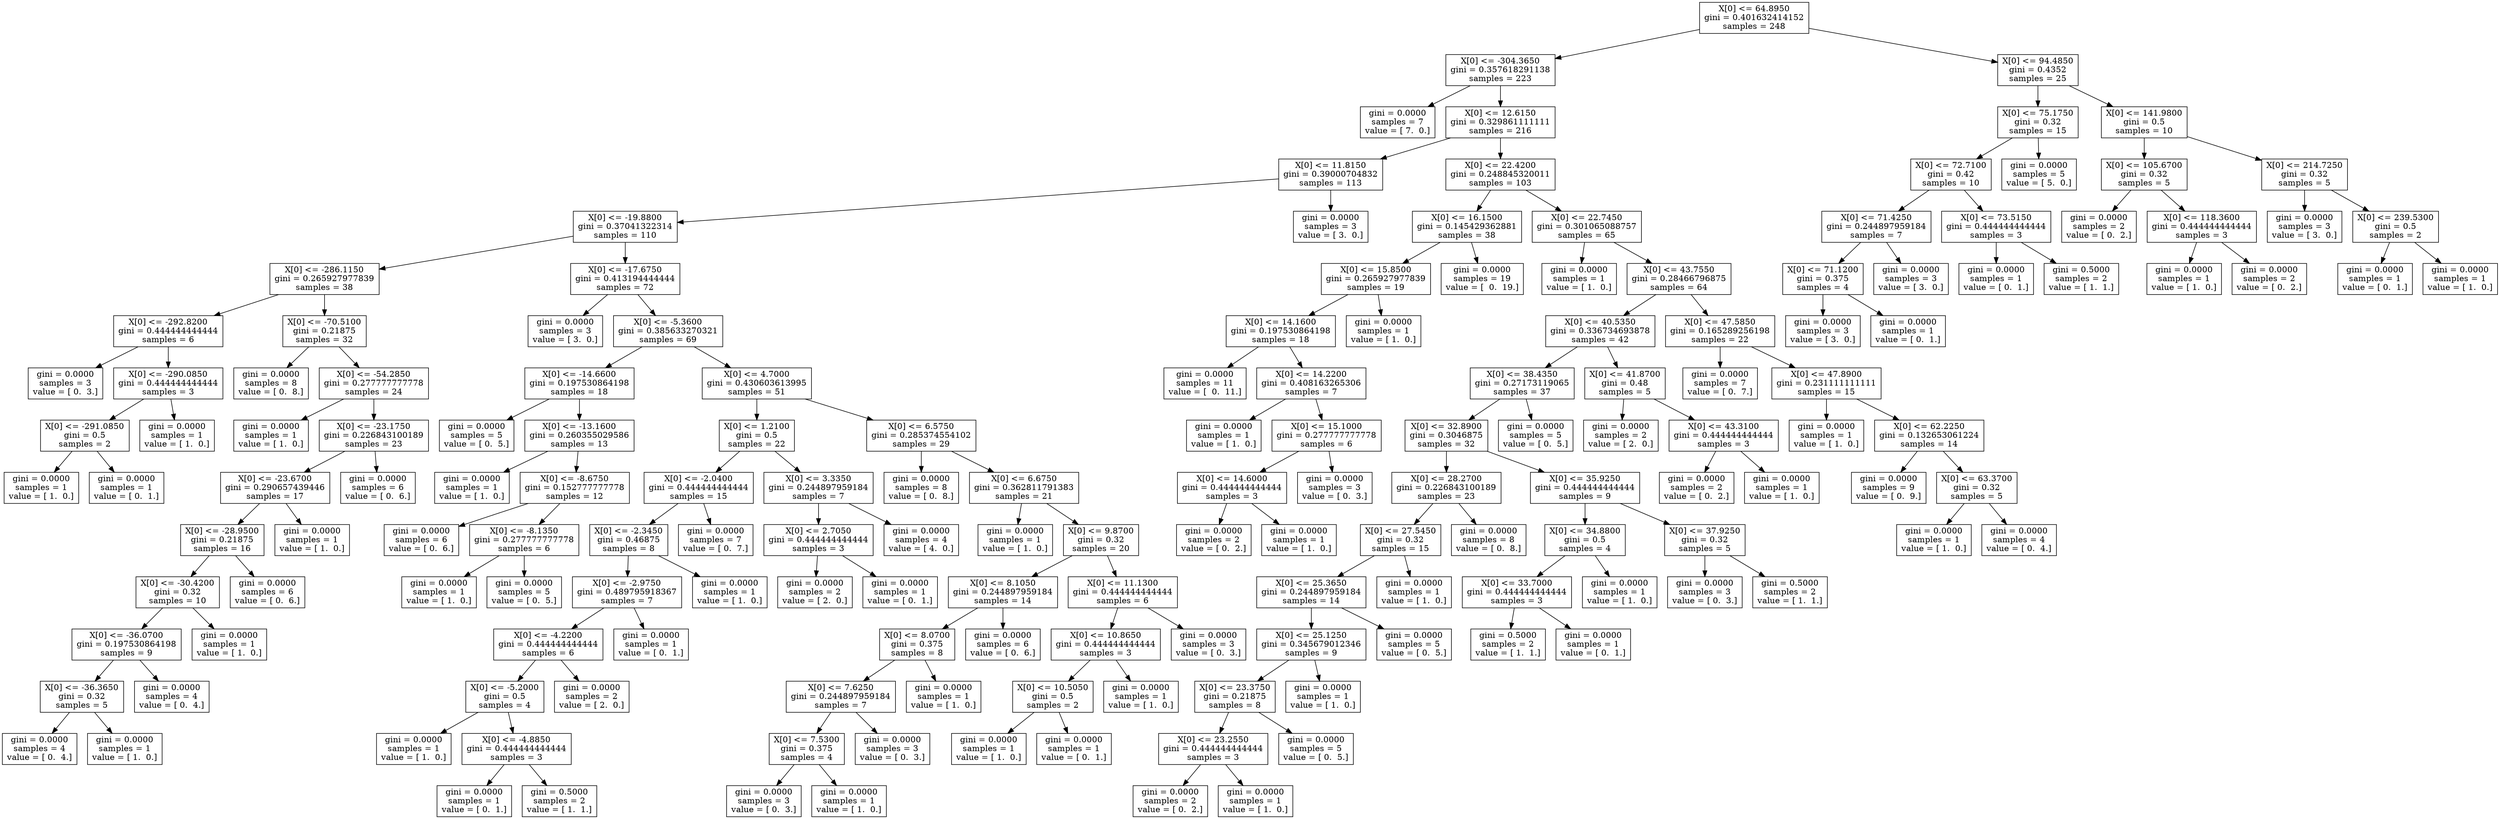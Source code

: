 digraph Tree {
0 [label="X[0] <= 64.8950\ngini = 0.401632414152\nsamples = 248", shape="box"] ;
1 [label="X[0] <= -304.3650\ngini = 0.357618291138\nsamples = 223", shape="box"] ;
0 -> 1 ;
2 [label="gini = 0.0000\nsamples = 7\nvalue = [ 7.  0.]", shape="box"] ;
1 -> 2 ;
3 [label="X[0] <= 12.6150\ngini = 0.329861111111\nsamples = 216", shape="box"] ;
1 -> 3 ;
4 [label="X[0] <= 11.8150\ngini = 0.39000704832\nsamples = 113", shape="box"] ;
3 -> 4 ;
5 [label="X[0] <= -19.8800\ngini = 0.37041322314\nsamples = 110", shape="box"] ;
4 -> 5 ;
6 [label="X[0] <= -286.1150\ngini = 0.265927977839\nsamples = 38", shape="box"] ;
5 -> 6 ;
7 [label="X[0] <= -292.8200\ngini = 0.444444444444\nsamples = 6", shape="box"] ;
6 -> 7 ;
8 [label="gini = 0.0000\nsamples = 3\nvalue = [ 0.  3.]", shape="box"] ;
7 -> 8 ;
9 [label="X[0] <= -290.0850\ngini = 0.444444444444\nsamples = 3", shape="box"] ;
7 -> 9 ;
10 [label="X[0] <= -291.0850\ngini = 0.5\nsamples = 2", shape="box"] ;
9 -> 10 ;
11 [label="gini = 0.0000\nsamples = 1\nvalue = [ 1.  0.]", shape="box"] ;
10 -> 11 ;
12 [label="gini = 0.0000\nsamples = 1\nvalue = [ 0.  1.]", shape="box"] ;
10 -> 12 ;
13 [label="gini = 0.0000\nsamples = 1\nvalue = [ 1.  0.]", shape="box"] ;
9 -> 13 ;
14 [label="X[0] <= -70.5100\ngini = 0.21875\nsamples = 32", shape="box"] ;
6 -> 14 ;
15 [label="gini = 0.0000\nsamples = 8\nvalue = [ 0.  8.]", shape="box"] ;
14 -> 15 ;
16 [label="X[0] <= -54.2850\ngini = 0.277777777778\nsamples = 24", shape="box"] ;
14 -> 16 ;
17 [label="gini = 0.0000\nsamples = 1\nvalue = [ 1.  0.]", shape="box"] ;
16 -> 17 ;
18 [label="X[0] <= -23.1750\ngini = 0.226843100189\nsamples = 23", shape="box"] ;
16 -> 18 ;
19 [label="X[0] <= -23.6700\ngini = 0.290657439446\nsamples = 17", shape="box"] ;
18 -> 19 ;
20 [label="X[0] <= -28.9500\ngini = 0.21875\nsamples = 16", shape="box"] ;
19 -> 20 ;
21 [label="X[0] <= -30.4200\ngini = 0.32\nsamples = 10", shape="box"] ;
20 -> 21 ;
22 [label="X[0] <= -36.0700\ngini = 0.197530864198\nsamples = 9", shape="box"] ;
21 -> 22 ;
23 [label="X[0] <= -36.3650\ngini = 0.32\nsamples = 5", shape="box"] ;
22 -> 23 ;
24 [label="gini = 0.0000\nsamples = 4\nvalue = [ 0.  4.]", shape="box"] ;
23 -> 24 ;
25 [label="gini = 0.0000\nsamples = 1\nvalue = [ 1.  0.]", shape="box"] ;
23 -> 25 ;
26 [label="gini = 0.0000\nsamples = 4\nvalue = [ 0.  4.]", shape="box"] ;
22 -> 26 ;
27 [label="gini = 0.0000\nsamples = 1\nvalue = [ 1.  0.]", shape="box"] ;
21 -> 27 ;
28 [label="gini = 0.0000\nsamples = 6\nvalue = [ 0.  6.]", shape="box"] ;
20 -> 28 ;
29 [label="gini = 0.0000\nsamples = 1\nvalue = [ 1.  0.]", shape="box"] ;
19 -> 29 ;
30 [label="gini = 0.0000\nsamples = 6\nvalue = [ 0.  6.]", shape="box"] ;
18 -> 30 ;
31 [label="X[0] <= -17.6750\ngini = 0.413194444444\nsamples = 72", shape="box"] ;
5 -> 31 ;
32 [label="gini = 0.0000\nsamples = 3\nvalue = [ 3.  0.]", shape="box"] ;
31 -> 32 ;
33 [label="X[0] <= -5.3600\ngini = 0.385633270321\nsamples = 69", shape="box"] ;
31 -> 33 ;
34 [label="X[0] <= -14.6600\ngini = 0.197530864198\nsamples = 18", shape="box"] ;
33 -> 34 ;
35 [label="gini = 0.0000\nsamples = 5\nvalue = [ 0.  5.]", shape="box"] ;
34 -> 35 ;
36 [label="X[0] <= -13.1600\ngini = 0.260355029586\nsamples = 13", shape="box"] ;
34 -> 36 ;
37 [label="gini = 0.0000\nsamples = 1\nvalue = [ 1.  0.]", shape="box"] ;
36 -> 37 ;
38 [label="X[0] <= -8.6750\ngini = 0.152777777778\nsamples = 12", shape="box"] ;
36 -> 38 ;
39 [label="gini = 0.0000\nsamples = 6\nvalue = [ 0.  6.]", shape="box"] ;
38 -> 39 ;
40 [label="X[0] <= -8.1350\ngini = 0.277777777778\nsamples = 6", shape="box"] ;
38 -> 40 ;
41 [label="gini = 0.0000\nsamples = 1\nvalue = [ 1.  0.]", shape="box"] ;
40 -> 41 ;
42 [label="gini = 0.0000\nsamples = 5\nvalue = [ 0.  5.]", shape="box"] ;
40 -> 42 ;
43 [label="X[0] <= 4.7000\ngini = 0.430603613995\nsamples = 51", shape="box"] ;
33 -> 43 ;
44 [label="X[0] <= 1.2100\ngini = 0.5\nsamples = 22", shape="box"] ;
43 -> 44 ;
45 [label="X[0] <= -2.0400\ngini = 0.444444444444\nsamples = 15", shape="box"] ;
44 -> 45 ;
46 [label="X[0] <= -2.3450\ngini = 0.46875\nsamples = 8", shape="box"] ;
45 -> 46 ;
47 [label="X[0] <= -2.9750\ngini = 0.489795918367\nsamples = 7", shape="box"] ;
46 -> 47 ;
48 [label="X[0] <= -4.2200\ngini = 0.444444444444\nsamples = 6", shape="box"] ;
47 -> 48 ;
49 [label="X[0] <= -5.2000\ngini = 0.5\nsamples = 4", shape="box"] ;
48 -> 49 ;
50 [label="gini = 0.0000\nsamples = 1\nvalue = [ 1.  0.]", shape="box"] ;
49 -> 50 ;
51 [label="X[0] <= -4.8850\ngini = 0.444444444444\nsamples = 3", shape="box"] ;
49 -> 51 ;
52 [label="gini = 0.0000\nsamples = 1\nvalue = [ 0.  1.]", shape="box"] ;
51 -> 52 ;
53 [label="gini = 0.5000\nsamples = 2\nvalue = [ 1.  1.]", shape="box"] ;
51 -> 53 ;
54 [label="gini = 0.0000\nsamples = 2\nvalue = [ 2.  0.]", shape="box"] ;
48 -> 54 ;
55 [label="gini = 0.0000\nsamples = 1\nvalue = [ 0.  1.]", shape="box"] ;
47 -> 55 ;
56 [label="gini = 0.0000\nsamples = 1\nvalue = [ 1.  0.]", shape="box"] ;
46 -> 56 ;
57 [label="gini = 0.0000\nsamples = 7\nvalue = [ 0.  7.]", shape="box"] ;
45 -> 57 ;
58 [label="X[0] <= 3.3350\ngini = 0.244897959184\nsamples = 7", shape="box"] ;
44 -> 58 ;
59 [label="X[0] <= 2.7050\ngini = 0.444444444444\nsamples = 3", shape="box"] ;
58 -> 59 ;
60 [label="gini = 0.0000\nsamples = 2\nvalue = [ 2.  0.]", shape="box"] ;
59 -> 60 ;
61 [label="gini = 0.0000\nsamples = 1\nvalue = [ 0.  1.]", shape="box"] ;
59 -> 61 ;
62 [label="gini = 0.0000\nsamples = 4\nvalue = [ 4.  0.]", shape="box"] ;
58 -> 62 ;
63 [label="X[0] <= 6.5750\ngini = 0.285374554102\nsamples = 29", shape="box"] ;
43 -> 63 ;
64 [label="gini = 0.0000\nsamples = 8\nvalue = [ 0.  8.]", shape="box"] ;
63 -> 64 ;
65 [label="X[0] <= 6.6750\ngini = 0.362811791383\nsamples = 21", shape="box"] ;
63 -> 65 ;
66 [label="gini = 0.0000\nsamples = 1\nvalue = [ 1.  0.]", shape="box"] ;
65 -> 66 ;
67 [label="X[0] <= 9.8700\ngini = 0.32\nsamples = 20", shape="box"] ;
65 -> 67 ;
68 [label="X[0] <= 8.1050\ngini = 0.244897959184\nsamples = 14", shape="box"] ;
67 -> 68 ;
69 [label="X[0] <= 8.0700\ngini = 0.375\nsamples = 8", shape="box"] ;
68 -> 69 ;
70 [label="X[0] <= 7.6250\ngini = 0.244897959184\nsamples = 7", shape="box"] ;
69 -> 70 ;
71 [label="X[0] <= 7.5300\ngini = 0.375\nsamples = 4", shape="box"] ;
70 -> 71 ;
72 [label="gini = 0.0000\nsamples = 3\nvalue = [ 0.  3.]", shape="box"] ;
71 -> 72 ;
73 [label="gini = 0.0000\nsamples = 1\nvalue = [ 1.  0.]", shape="box"] ;
71 -> 73 ;
74 [label="gini = 0.0000\nsamples = 3\nvalue = [ 0.  3.]", shape="box"] ;
70 -> 74 ;
75 [label="gini = 0.0000\nsamples = 1\nvalue = [ 1.  0.]", shape="box"] ;
69 -> 75 ;
76 [label="gini = 0.0000\nsamples = 6\nvalue = [ 0.  6.]", shape="box"] ;
68 -> 76 ;
77 [label="X[0] <= 11.1300\ngini = 0.444444444444\nsamples = 6", shape="box"] ;
67 -> 77 ;
78 [label="X[0] <= 10.8650\ngini = 0.444444444444\nsamples = 3", shape="box"] ;
77 -> 78 ;
79 [label="X[0] <= 10.5050\ngini = 0.5\nsamples = 2", shape="box"] ;
78 -> 79 ;
80 [label="gini = 0.0000\nsamples = 1\nvalue = [ 1.  0.]", shape="box"] ;
79 -> 80 ;
81 [label="gini = 0.0000\nsamples = 1\nvalue = [ 0.  1.]", shape="box"] ;
79 -> 81 ;
82 [label="gini = 0.0000\nsamples = 1\nvalue = [ 1.  0.]", shape="box"] ;
78 -> 82 ;
83 [label="gini = 0.0000\nsamples = 3\nvalue = [ 0.  3.]", shape="box"] ;
77 -> 83 ;
84 [label="gini = 0.0000\nsamples = 3\nvalue = [ 3.  0.]", shape="box"] ;
4 -> 84 ;
85 [label="X[0] <= 22.4200\ngini = 0.248845320011\nsamples = 103", shape="box"] ;
3 -> 85 ;
86 [label="X[0] <= 16.1500\ngini = 0.145429362881\nsamples = 38", shape="box"] ;
85 -> 86 ;
87 [label="X[0] <= 15.8500\ngini = 0.265927977839\nsamples = 19", shape="box"] ;
86 -> 87 ;
88 [label="X[0] <= 14.1600\ngini = 0.197530864198\nsamples = 18", shape="box"] ;
87 -> 88 ;
89 [label="gini = 0.0000\nsamples = 11\nvalue = [  0.  11.]", shape="box"] ;
88 -> 89 ;
90 [label="X[0] <= 14.2200\ngini = 0.408163265306\nsamples = 7", shape="box"] ;
88 -> 90 ;
91 [label="gini = 0.0000\nsamples = 1\nvalue = [ 1.  0.]", shape="box"] ;
90 -> 91 ;
92 [label="X[0] <= 15.1000\ngini = 0.277777777778\nsamples = 6", shape="box"] ;
90 -> 92 ;
93 [label="X[0] <= 14.6000\ngini = 0.444444444444\nsamples = 3", shape="box"] ;
92 -> 93 ;
94 [label="gini = 0.0000\nsamples = 2\nvalue = [ 0.  2.]", shape="box"] ;
93 -> 94 ;
95 [label="gini = 0.0000\nsamples = 1\nvalue = [ 1.  0.]", shape="box"] ;
93 -> 95 ;
96 [label="gini = 0.0000\nsamples = 3\nvalue = [ 0.  3.]", shape="box"] ;
92 -> 96 ;
97 [label="gini = 0.0000\nsamples = 1\nvalue = [ 1.  0.]", shape="box"] ;
87 -> 97 ;
98 [label="gini = 0.0000\nsamples = 19\nvalue = [  0.  19.]", shape="box"] ;
86 -> 98 ;
99 [label="X[0] <= 22.7450\ngini = 0.301065088757\nsamples = 65", shape="box"] ;
85 -> 99 ;
100 [label="gini = 0.0000\nsamples = 1\nvalue = [ 1.  0.]", shape="box"] ;
99 -> 100 ;
101 [label="X[0] <= 43.7550\ngini = 0.28466796875\nsamples = 64", shape="box"] ;
99 -> 101 ;
102 [label="X[0] <= 40.5350\ngini = 0.336734693878\nsamples = 42", shape="box"] ;
101 -> 102 ;
103 [label="X[0] <= 38.4350\ngini = 0.27173119065\nsamples = 37", shape="box"] ;
102 -> 103 ;
104 [label="X[0] <= 32.8900\ngini = 0.3046875\nsamples = 32", shape="box"] ;
103 -> 104 ;
105 [label="X[0] <= 28.2700\ngini = 0.226843100189\nsamples = 23", shape="box"] ;
104 -> 105 ;
106 [label="X[0] <= 27.5450\ngini = 0.32\nsamples = 15", shape="box"] ;
105 -> 106 ;
107 [label="X[0] <= 25.3650\ngini = 0.244897959184\nsamples = 14", shape="box"] ;
106 -> 107 ;
108 [label="X[0] <= 25.1250\ngini = 0.345679012346\nsamples = 9", shape="box"] ;
107 -> 108 ;
109 [label="X[0] <= 23.3750\ngini = 0.21875\nsamples = 8", shape="box"] ;
108 -> 109 ;
110 [label="X[0] <= 23.2550\ngini = 0.444444444444\nsamples = 3", shape="box"] ;
109 -> 110 ;
111 [label="gini = 0.0000\nsamples = 2\nvalue = [ 0.  2.]", shape="box"] ;
110 -> 111 ;
112 [label="gini = 0.0000\nsamples = 1\nvalue = [ 1.  0.]", shape="box"] ;
110 -> 112 ;
113 [label="gini = 0.0000\nsamples = 5\nvalue = [ 0.  5.]", shape="box"] ;
109 -> 113 ;
114 [label="gini = 0.0000\nsamples = 1\nvalue = [ 1.  0.]", shape="box"] ;
108 -> 114 ;
115 [label="gini = 0.0000\nsamples = 5\nvalue = [ 0.  5.]", shape="box"] ;
107 -> 115 ;
116 [label="gini = 0.0000\nsamples = 1\nvalue = [ 1.  0.]", shape="box"] ;
106 -> 116 ;
117 [label="gini = 0.0000\nsamples = 8\nvalue = [ 0.  8.]", shape="box"] ;
105 -> 117 ;
118 [label="X[0] <= 35.9250\ngini = 0.444444444444\nsamples = 9", shape="box"] ;
104 -> 118 ;
119 [label="X[0] <= 34.8800\ngini = 0.5\nsamples = 4", shape="box"] ;
118 -> 119 ;
120 [label="X[0] <= 33.7000\ngini = 0.444444444444\nsamples = 3", shape="box"] ;
119 -> 120 ;
121 [label="gini = 0.5000\nsamples = 2\nvalue = [ 1.  1.]", shape="box"] ;
120 -> 121 ;
122 [label="gini = 0.0000\nsamples = 1\nvalue = [ 0.  1.]", shape="box"] ;
120 -> 122 ;
123 [label="gini = 0.0000\nsamples = 1\nvalue = [ 1.  0.]", shape="box"] ;
119 -> 123 ;
124 [label="X[0] <= 37.9250\ngini = 0.32\nsamples = 5", shape="box"] ;
118 -> 124 ;
125 [label="gini = 0.0000\nsamples = 3\nvalue = [ 0.  3.]", shape="box"] ;
124 -> 125 ;
126 [label="gini = 0.5000\nsamples = 2\nvalue = [ 1.  1.]", shape="box"] ;
124 -> 126 ;
127 [label="gini = 0.0000\nsamples = 5\nvalue = [ 0.  5.]", shape="box"] ;
103 -> 127 ;
128 [label="X[0] <= 41.8700\ngini = 0.48\nsamples = 5", shape="box"] ;
102 -> 128 ;
129 [label="gini = 0.0000\nsamples = 2\nvalue = [ 2.  0.]", shape="box"] ;
128 -> 129 ;
130 [label="X[0] <= 43.3100\ngini = 0.444444444444\nsamples = 3", shape="box"] ;
128 -> 130 ;
131 [label="gini = 0.0000\nsamples = 2\nvalue = [ 0.  2.]", shape="box"] ;
130 -> 131 ;
132 [label="gini = 0.0000\nsamples = 1\nvalue = [ 1.  0.]", shape="box"] ;
130 -> 132 ;
133 [label="X[0] <= 47.5850\ngini = 0.165289256198\nsamples = 22", shape="box"] ;
101 -> 133 ;
134 [label="gini = 0.0000\nsamples = 7\nvalue = [ 0.  7.]", shape="box"] ;
133 -> 134 ;
135 [label="X[0] <= 47.8900\ngini = 0.231111111111\nsamples = 15", shape="box"] ;
133 -> 135 ;
136 [label="gini = 0.0000\nsamples = 1\nvalue = [ 1.  0.]", shape="box"] ;
135 -> 136 ;
137 [label="X[0] <= 62.2250\ngini = 0.132653061224\nsamples = 14", shape="box"] ;
135 -> 137 ;
138 [label="gini = 0.0000\nsamples = 9\nvalue = [ 0.  9.]", shape="box"] ;
137 -> 138 ;
139 [label="X[0] <= 63.3700\ngini = 0.32\nsamples = 5", shape="box"] ;
137 -> 139 ;
140 [label="gini = 0.0000\nsamples = 1\nvalue = [ 1.  0.]", shape="box"] ;
139 -> 140 ;
141 [label="gini = 0.0000\nsamples = 4\nvalue = [ 0.  4.]", shape="box"] ;
139 -> 141 ;
142 [label="X[0] <= 94.4850\ngini = 0.4352\nsamples = 25", shape="box"] ;
0 -> 142 ;
143 [label="X[0] <= 75.1750\ngini = 0.32\nsamples = 15", shape="box"] ;
142 -> 143 ;
144 [label="X[0] <= 72.7100\ngini = 0.42\nsamples = 10", shape="box"] ;
143 -> 144 ;
145 [label="X[0] <= 71.4250\ngini = 0.244897959184\nsamples = 7", shape="box"] ;
144 -> 145 ;
146 [label="X[0] <= 71.1200\ngini = 0.375\nsamples = 4", shape="box"] ;
145 -> 146 ;
147 [label="gini = 0.0000\nsamples = 3\nvalue = [ 3.  0.]", shape="box"] ;
146 -> 147 ;
148 [label="gini = 0.0000\nsamples = 1\nvalue = [ 0.  1.]", shape="box"] ;
146 -> 148 ;
149 [label="gini = 0.0000\nsamples = 3\nvalue = [ 3.  0.]", shape="box"] ;
145 -> 149 ;
150 [label="X[0] <= 73.5150\ngini = 0.444444444444\nsamples = 3", shape="box"] ;
144 -> 150 ;
151 [label="gini = 0.0000\nsamples = 1\nvalue = [ 0.  1.]", shape="box"] ;
150 -> 151 ;
152 [label="gini = 0.5000\nsamples = 2\nvalue = [ 1.  1.]", shape="box"] ;
150 -> 152 ;
153 [label="gini = 0.0000\nsamples = 5\nvalue = [ 5.  0.]", shape="box"] ;
143 -> 153 ;
154 [label="X[0] <= 141.9800\ngini = 0.5\nsamples = 10", shape="box"] ;
142 -> 154 ;
155 [label="X[0] <= 105.6700\ngini = 0.32\nsamples = 5", shape="box"] ;
154 -> 155 ;
156 [label="gini = 0.0000\nsamples = 2\nvalue = [ 0.  2.]", shape="box"] ;
155 -> 156 ;
157 [label="X[0] <= 118.3600\ngini = 0.444444444444\nsamples = 3", shape="box"] ;
155 -> 157 ;
158 [label="gini = 0.0000\nsamples = 1\nvalue = [ 1.  0.]", shape="box"] ;
157 -> 158 ;
159 [label="gini = 0.0000\nsamples = 2\nvalue = [ 0.  2.]", shape="box"] ;
157 -> 159 ;
160 [label="X[0] <= 214.7250\ngini = 0.32\nsamples = 5", shape="box"] ;
154 -> 160 ;
161 [label="gini = 0.0000\nsamples = 3\nvalue = [ 3.  0.]", shape="box"] ;
160 -> 161 ;
162 [label="X[0] <= 239.5300\ngini = 0.5\nsamples = 2", shape="box"] ;
160 -> 162 ;
163 [label="gini = 0.0000\nsamples = 1\nvalue = [ 0.  1.]", shape="box"] ;
162 -> 163 ;
164 [label="gini = 0.0000\nsamples = 1\nvalue = [ 1.  0.]", shape="box"] ;
162 -> 164 ;
}